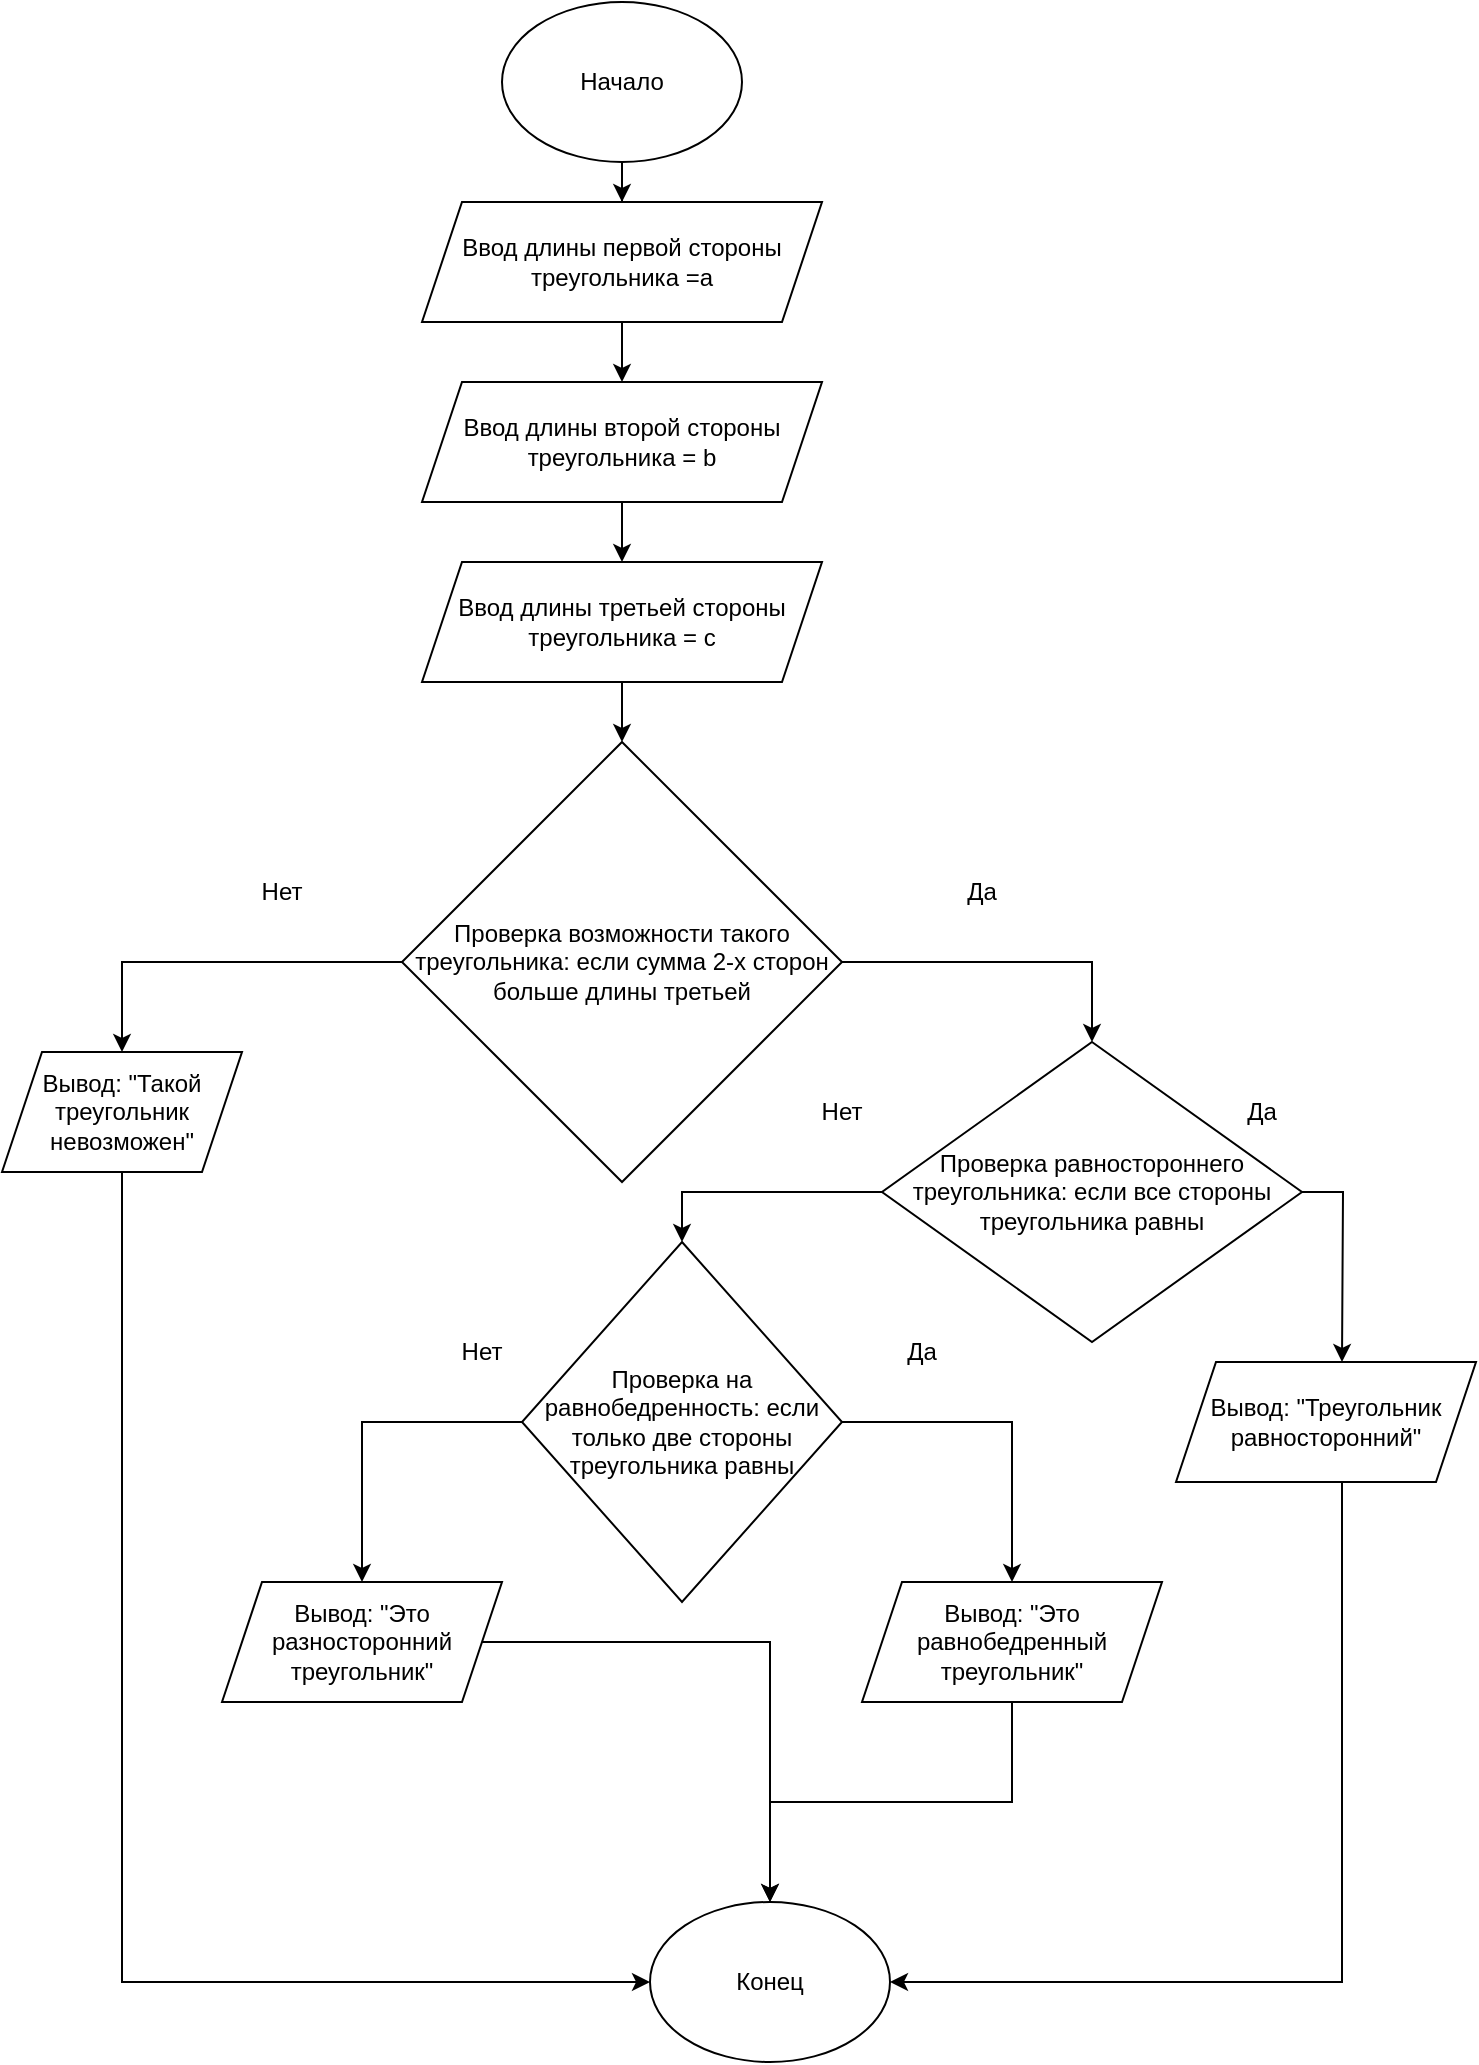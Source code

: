 <mxfile version="16.0.0" type="github">
  <diagram id="jDjCkrvd8pg0LujyqgoL" name="Page-1">
    <mxGraphModel dx="782" dy="378" grid="1" gridSize="10" guides="1" tooltips="1" connect="1" arrows="1" fold="1" page="1" pageScale="1" pageWidth="827" pageHeight="1169" math="0" shadow="0">
      <root>
        <mxCell id="0" />
        <mxCell id="1" parent="0" />
        <mxCell id="SS7sDXPhh90FTraIYqzg-6" style="edgeStyle=orthogonalEdgeStyle;rounded=0;orthogonalLoop=1;jettySize=auto;html=1;entryX=0.5;entryY=0;entryDx=0;entryDy=0;" edge="1" parent="1" source="SS7sDXPhh90FTraIYqzg-1" target="SS7sDXPhh90FTraIYqzg-2">
          <mxGeometry relative="1" as="geometry" />
        </mxCell>
        <mxCell id="SS7sDXPhh90FTraIYqzg-1" value="Начало" style="ellipse;whiteSpace=wrap;html=1;" vertex="1" parent="1">
          <mxGeometry x="340" y="30" width="120" height="80" as="geometry" />
        </mxCell>
        <mxCell id="SS7sDXPhh90FTraIYqzg-7" style="edgeStyle=orthogonalEdgeStyle;rounded=0;orthogonalLoop=1;jettySize=auto;html=1;entryX=0.5;entryY=0;entryDx=0;entryDy=0;" edge="1" parent="1" source="SS7sDXPhh90FTraIYqzg-2" target="SS7sDXPhh90FTraIYqzg-3">
          <mxGeometry relative="1" as="geometry" />
        </mxCell>
        <mxCell id="SS7sDXPhh90FTraIYqzg-2" value="Ввод длины первой стороны треугольника =а" style="shape=parallelogram;perimeter=parallelogramPerimeter;whiteSpace=wrap;html=1;fixedSize=1;" vertex="1" parent="1">
          <mxGeometry x="300" y="130" width="200" height="60" as="geometry" />
        </mxCell>
        <mxCell id="SS7sDXPhh90FTraIYqzg-8" style="edgeStyle=orthogonalEdgeStyle;rounded=0;orthogonalLoop=1;jettySize=auto;html=1;entryX=0.5;entryY=0;entryDx=0;entryDy=0;" edge="1" parent="1" source="SS7sDXPhh90FTraIYqzg-3" target="SS7sDXPhh90FTraIYqzg-4">
          <mxGeometry relative="1" as="geometry" />
        </mxCell>
        <mxCell id="SS7sDXPhh90FTraIYqzg-3" value="Ввод длины второй стороны треугольника = b" style="shape=parallelogram;perimeter=parallelogramPerimeter;whiteSpace=wrap;html=1;fixedSize=1;" vertex="1" parent="1">
          <mxGeometry x="300" y="220" width="200" height="60" as="geometry" />
        </mxCell>
        <mxCell id="SS7sDXPhh90FTraIYqzg-9" style="edgeStyle=orthogonalEdgeStyle;rounded=0;orthogonalLoop=1;jettySize=auto;html=1;entryX=0.5;entryY=0;entryDx=0;entryDy=0;" edge="1" parent="1" source="SS7sDXPhh90FTraIYqzg-4" target="SS7sDXPhh90FTraIYqzg-5">
          <mxGeometry relative="1" as="geometry" />
        </mxCell>
        <mxCell id="SS7sDXPhh90FTraIYqzg-4" value="Ввод длины третьей стороны треугольника = c" style="shape=parallelogram;perimeter=parallelogramPerimeter;whiteSpace=wrap;html=1;fixedSize=1;" vertex="1" parent="1">
          <mxGeometry x="300" y="310" width="200" height="60" as="geometry" />
        </mxCell>
        <mxCell id="SS7sDXPhh90FTraIYqzg-14" style="edgeStyle=orthogonalEdgeStyle;rounded=0;orthogonalLoop=1;jettySize=auto;html=1;entryX=0.5;entryY=0;entryDx=0;entryDy=0;" edge="1" parent="1" source="SS7sDXPhh90FTraIYqzg-5" target="SS7sDXPhh90FTraIYqzg-13">
          <mxGeometry relative="1" as="geometry" />
        </mxCell>
        <mxCell id="SS7sDXPhh90FTraIYqzg-16" style="edgeStyle=orthogonalEdgeStyle;rounded=0;orthogonalLoop=1;jettySize=auto;html=1;entryX=0.5;entryY=0;entryDx=0;entryDy=0;" edge="1" parent="1" source="SS7sDXPhh90FTraIYqzg-5" target="SS7sDXPhh90FTraIYqzg-15">
          <mxGeometry relative="1" as="geometry" />
        </mxCell>
        <mxCell id="SS7sDXPhh90FTraIYqzg-5" value="Проверка возможности такого треугольника: если сумма 2-х сторон больше длины третьей" style="rhombus;whiteSpace=wrap;html=1;" vertex="1" parent="1">
          <mxGeometry x="290" y="400" width="220" height="220" as="geometry" />
        </mxCell>
        <mxCell id="SS7sDXPhh90FTraIYqzg-10" value="Да" style="text;html=1;strokeColor=none;fillColor=none;align=center;verticalAlign=middle;whiteSpace=wrap;rounded=0;" vertex="1" parent="1">
          <mxGeometry x="550" y="460" width="60" height="30" as="geometry" />
        </mxCell>
        <mxCell id="SS7sDXPhh90FTraIYqzg-11" value="Нет" style="text;html=1;strokeColor=none;fillColor=none;align=center;verticalAlign=middle;whiteSpace=wrap;rounded=0;" vertex="1" parent="1">
          <mxGeometry x="200" y="460" width="60" height="30" as="geometry" />
        </mxCell>
        <mxCell id="SS7sDXPhh90FTraIYqzg-36" style="edgeStyle=orthogonalEdgeStyle;rounded=0;orthogonalLoop=1;jettySize=auto;html=1;" edge="1" parent="1" source="SS7sDXPhh90FTraIYqzg-13" target="SS7sDXPhh90FTraIYqzg-30">
          <mxGeometry relative="1" as="geometry">
            <Array as="points">
              <mxPoint x="150" y="1020" />
            </Array>
          </mxGeometry>
        </mxCell>
        <mxCell id="SS7sDXPhh90FTraIYqzg-13" value="Вывод: &quot;Такой треугольник невозможен&quot;" style="shape=parallelogram;perimeter=parallelogramPerimeter;whiteSpace=wrap;html=1;fixedSize=1;" vertex="1" parent="1">
          <mxGeometry x="90" y="555" width="120" height="60" as="geometry" />
        </mxCell>
        <mxCell id="SS7sDXPhh90FTraIYqzg-20" style="edgeStyle=orthogonalEdgeStyle;rounded=0;orthogonalLoop=1;jettySize=auto;html=1;" edge="1" parent="1" source="SS7sDXPhh90FTraIYqzg-15">
          <mxGeometry relative="1" as="geometry">
            <mxPoint x="760" y="710" as="targetPoint" />
          </mxGeometry>
        </mxCell>
        <mxCell id="SS7sDXPhh90FTraIYqzg-22" style="edgeStyle=orthogonalEdgeStyle;rounded=0;orthogonalLoop=1;jettySize=auto;html=1;entryX=0.5;entryY=0;entryDx=0;entryDy=0;" edge="1" parent="1" source="SS7sDXPhh90FTraIYqzg-15" target="SS7sDXPhh90FTraIYqzg-21">
          <mxGeometry relative="1" as="geometry" />
        </mxCell>
        <mxCell id="SS7sDXPhh90FTraIYqzg-15" value="Проверка равностороннего треугольника: если все стороны треугольника равны" style="rhombus;whiteSpace=wrap;html=1;" vertex="1" parent="1">
          <mxGeometry x="530" y="550" width="210" height="150" as="geometry" />
        </mxCell>
        <mxCell id="SS7sDXPhh90FTraIYqzg-17" value="Да" style="text;html=1;strokeColor=none;fillColor=none;align=center;verticalAlign=middle;whiteSpace=wrap;rounded=0;" vertex="1" parent="1">
          <mxGeometry x="690" y="570" width="60" height="30" as="geometry" />
        </mxCell>
        <mxCell id="SS7sDXPhh90FTraIYqzg-18" value="Нет" style="text;html=1;strokeColor=none;fillColor=none;align=center;verticalAlign=middle;whiteSpace=wrap;rounded=0;" vertex="1" parent="1">
          <mxGeometry x="480" y="570" width="60" height="30" as="geometry" />
        </mxCell>
        <mxCell id="SS7sDXPhh90FTraIYqzg-35" style="edgeStyle=orthogonalEdgeStyle;rounded=0;orthogonalLoop=1;jettySize=auto;html=1;entryX=1;entryY=0.5;entryDx=0;entryDy=0;" edge="1" parent="1" source="SS7sDXPhh90FTraIYqzg-19" target="SS7sDXPhh90FTraIYqzg-30">
          <mxGeometry relative="1" as="geometry">
            <Array as="points">
              <mxPoint x="760" y="1020" />
            </Array>
          </mxGeometry>
        </mxCell>
        <mxCell id="SS7sDXPhh90FTraIYqzg-19" value="Вывод: &quot;Треугольник равносторонний&quot; " style="shape=parallelogram;perimeter=parallelogramPerimeter;whiteSpace=wrap;html=1;fixedSize=1;" vertex="1" parent="1">
          <mxGeometry x="677" y="710" width="150" height="60" as="geometry" />
        </mxCell>
        <mxCell id="SS7sDXPhh90FTraIYqzg-28" style="edgeStyle=orthogonalEdgeStyle;rounded=0;orthogonalLoop=1;jettySize=auto;html=1;entryX=0.5;entryY=0;entryDx=0;entryDy=0;" edge="1" parent="1" source="SS7sDXPhh90FTraIYqzg-21" target="SS7sDXPhh90FTraIYqzg-25">
          <mxGeometry relative="1" as="geometry">
            <mxPoint x="580" y="770" as="targetPoint" />
          </mxGeometry>
        </mxCell>
        <mxCell id="SS7sDXPhh90FTraIYqzg-29" style="edgeStyle=orthogonalEdgeStyle;rounded=0;orthogonalLoop=1;jettySize=auto;html=1;exitX=0;exitY=0.5;exitDx=0;exitDy=0;entryX=0.5;entryY=0;entryDx=0;entryDy=0;" edge="1" parent="1" source="SS7sDXPhh90FTraIYqzg-21" target="SS7sDXPhh90FTraIYqzg-26">
          <mxGeometry relative="1" as="geometry" />
        </mxCell>
        <mxCell id="SS7sDXPhh90FTraIYqzg-21" value="Проверка на равнобедренность: если только две стороны треугольника равны" style="rhombus;whiteSpace=wrap;html=1;" vertex="1" parent="1">
          <mxGeometry x="350" y="650" width="160" height="180" as="geometry" />
        </mxCell>
        <mxCell id="SS7sDXPhh90FTraIYqzg-23" value="Да" style="text;html=1;strokeColor=none;fillColor=none;align=center;verticalAlign=middle;whiteSpace=wrap;rounded=0;" vertex="1" parent="1">
          <mxGeometry x="520" y="690" width="60" height="30" as="geometry" />
        </mxCell>
        <mxCell id="SS7sDXPhh90FTraIYqzg-24" value="Нет" style="text;html=1;strokeColor=none;fillColor=none;align=center;verticalAlign=middle;whiteSpace=wrap;rounded=0;" vertex="1" parent="1">
          <mxGeometry x="300" y="690" width="60" height="30" as="geometry" />
        </mxCell>
        <mxCell id="SS7sDXPhh90FTraIYqzg-32" style="edgeStyle=orthogonalEdgeStyle;rounded=0;orthogonalLoop=1;jettySize=auto;html=1;entryX=0.5;entryY=0;entryDx=0;entryDy=0;" edge="1" parent="1" source="SS7sDXPhh90FTraIYqzg-25" target="SS7sDXPhh90FTraIYqzg-30">
          <mxGeometry relative="1" as="geometry">
            <mxPoint x="430" y="980" as="targetPoint" />
          </mxGeometry>
        </mxCell>
        <mxCell id="SS7sDXPhh90FTraIYqzg-25" value="Вывод: &quot;Это равнобедренный треугольник&quot;" style="shape=parallelogram;perimeter=parallelogramPerimeter;whiteSpace=wrap;html=1;fixedSize=1;" vertex="1" parent="1">
          <mxGeometry x="520" y="820" width="150" height="60" as="geometry" />
        </mxCell>
        <mxCell id="SS7sDXPhh90FTraIYqzg-31" style="edgeStyle=orthogonalEdgeStyle;rounded=0;orthogonalLoop=1;jettySize=auto;html=1;" edge="1" parent="1" source="SS7sDXPhh90FTraIYqzg-26" target="SS7sDXPhh90FTraIYqzg-30">
          <mxGeometry relative="1" as="geometry" />
        </mxCell>
        <mxCell id="SS7sDXPhh90FTraIYqzg-26" value="Вывод: &quot;Это разносторонний треугольник&quot;" style="shape=parallelogram;perimeter=parallelogramPerimeter;whiteSpace=wrap;html=1;fixedSize=1;" vertex="1" parent="1">
          <mxGeometry x="200" y="820" width="140" height="60" as="geometry" />
        </mxCell>
        <mxCell id="SS7sDXPhh90FTraIYqzg-30" value="Конец" style="ellipse;whiteSpace=wrap;html=1;" vertex="1" parent="1">
          <mxGeometry x="414" y="980" width="120" height="80" as="geometry" />
        </mxCell>
      </root>
    </mxGraphModel>
  </diagram>
</mxfile>
